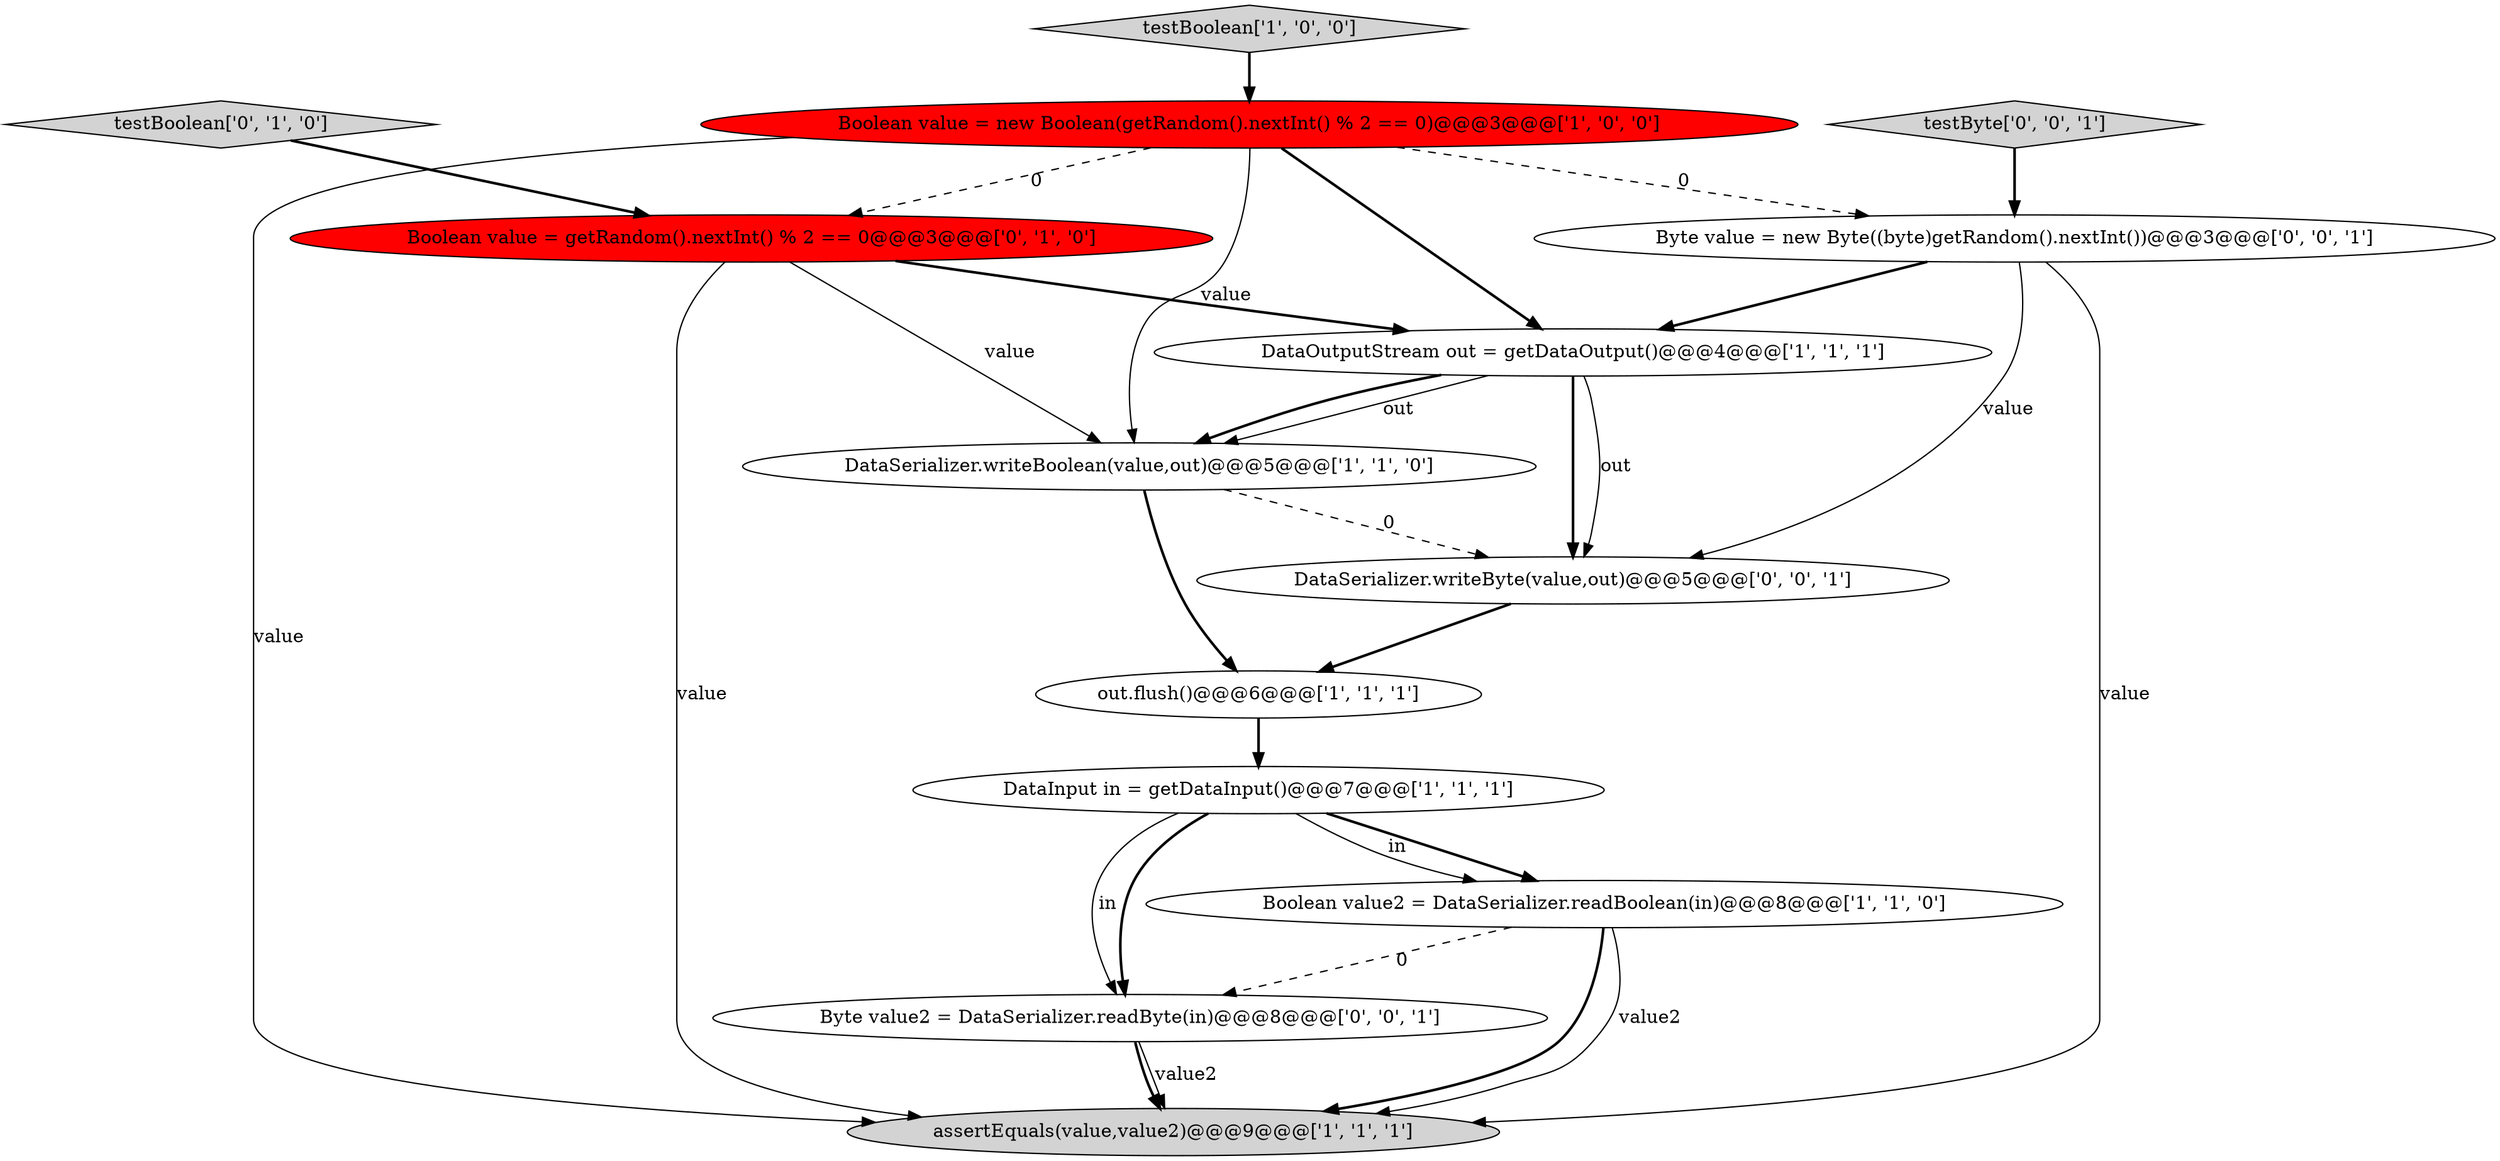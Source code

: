 digraph {
4 [style = filled, label = "Boolean value2 = DataSerializer.readBoolean(in)@@@8@@@['1', '1', '0']", fillcolor = white, shape = ellipse image = "AAA0AAABBB1BBB"];
5 [style = filled, label = "out.flush()@@@6@@@['1', '1', '1']", fillcolor = white, shape = ellipse image = "AAA0AAABBB1BBB"];
2 [style = filled, label = "DataOutputStream out = getDataOutput()@@@4@@@['1', '1', '1']", fillcolor = white, shape = ellipse image = "AAA0AAABBB1BBB"];
12 [style = filled, label = "DataSerializer.writeByte(value,out)@@@5@@@['0', '0', '1']", fillcolor = white, shape = ellipse image = "AAA0AAABBB3BBB"];
10 [style = filled, label = "Byte value = new Byte((byte)getRandom().nextInt())@@@3@@@['0', '0', '1']", fillcolor = white, shape = ellipse image = "AAA0AAABBB3BBB"];
9 [style = filled, label = "testBoolean['0', '1', '0']", fillcolor = lightgray, shape = diamond image = "AAA0AAABBB2BBB"];
0 [style = filled, label = "assertEquals(value,value2)@@@9@@@['1', '1', '1']", fillcolor = lightgray, shape = ellipse image = "AAA0AAABBB1BBB"];
6 [style = filled, label = "DataSerializer.writeBoolean(value,out)@@@5@@@['1', '1', '0']", fillcolor = white, shape = ellipse image = "AAA0AAABBB1BBB"];
7 [style = filled, label = "Boolean value = new Boolean(getRandom().nextInt() % 2 == 0)@@@3@@@['1', '0', '0']", fillcolor = red, shape = ellipse image = "AAA1AAABBB1BBB"];
8 [style = filled, label = "Boolean value = getRandom().nextInt() % 2 == 0@@@3@@@['0', '1', '0']", fillcolor = red, shape = ellipse image = "AAA1AAABBB2BBB"];
13 [style = filled, label = "testByte['0', '0', '1']", fillcolor = lightgray, shape = diamond image = "AAA0AAABBB3BBB"];
11 [style = filled, label = "Byte value2 = DataSerializer.readByte(in)@@@8@@@['0', '0', '1']", fillcolor = white, shape = ellipse image = "AAA0AAABBB3BBB"];
1 [style = filled, label = "testBoolean['1', '0', '0']", fillcolor = lightgray, shape = diamond image = "AAA0AAABBB1BBB"];
3 [style = filled, label = "DataInput in = getDataInput()@@@7@@@['1', '1', '1']", fillcolor = white, shape = ellipse image = "AAA0AAABBB1BBB"];
5->3 [style = bold, label=""];
13->10 [style = bold, label=""];
11->0 [style = solid, label="value2"];
12->5 [style = bold, label=""];
2->6 [style = bold, label=""];
8->0 [style = solid, label="value"];
7->8 [style = dashed, label="0"];
3->11 [style = bold, label=""];
7->0 [style = solid, label="value"];
9->8 [style = bold, label=""];
3->4 [style = bold, label=""];
1->7 [style = bold, label=""];
2->12 [style = bold, label=""];
4->0 [style = bold, label=""];
6->12 [style = dashed, label="0"];
6->5 [style = bold, label=""];
11->0 [style = bold, label=""];
2->12 [style = solid, label="out"];
4->0 [style = solid, label="value2"];
8->2 [style = bold, label=""];
8->6 [style = solid, label="value"];
7->2 [style = bold, label=""];
2->6 [style = solid, label="out"];
10->12 [style = solid, label="value"];
7->6 [style = solid, label="value"];
7->10 [style = dashed, label="0"];
10->2 [style = bold, label=""];
3->11 [style = solid, label="in"];
4->11 [style = dashed, label="0"];
10->0 [style = solid, label="value"];
3->4 [style = solid, label="in"];
}
